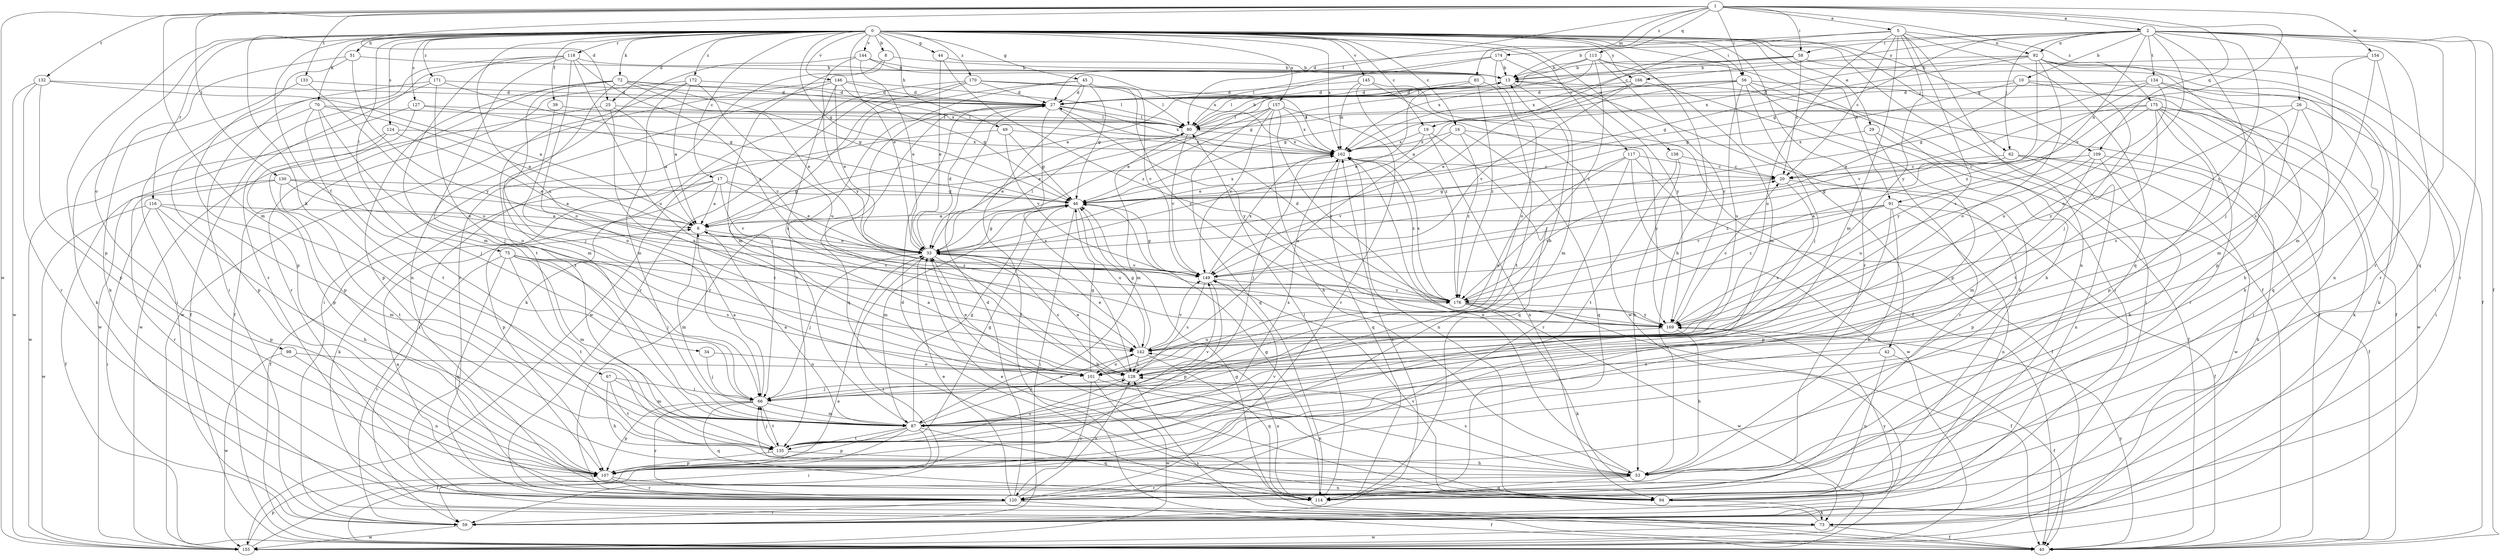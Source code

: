 strict digraph  {
0;
1;
2;
5;
6;
8;
10;
13;
16;
17;
19;
20;
25;
26;
27;
29;
33;
34;
39;
40;
42;
44;
45;
46;
49;
51;
53;
56;
58;
59;
62;
66;
67;
70;
72;
73;
75;
80;
83;
87;
91;
92;
94;
98;
101;
107;
109;
113;
114;
116;
117;
118;
120;
124;
127;
128;
130;
132;
133;
134;
135;
138;
142;
144;
145;
146;
149;
154;
155;
157;
162;
166;
169;
170;
171;
172;
174;
175;
176;
0 -> 8  [label=b];
0 -> 16  [label=c];
0 -> 17  [label=c];
0 -> 19  [label=c];
0 -> 25  [label=d];
0 -> 29  [label=e];
0 -> 33  [label=e];
0 -> 34  [label=f];
0 -> 39  [label=f];
0 -> 40  [label=f];
0 -> 42  [label=g];
0 -> 44  [label=g];
0 -> 45  [label=g];
0 -> 46  [label=g];
0 -> 49  [label=h];
0 -> 51  [label=h];
0 -> 53  [label=h];
0 -> 56  [label=i];
0 -> 62  [label=j];
0 -> 67  [label=k];
0 -> 70  [label=k];
0 -> 72  [label=k];
0 -> 75  [label=l];
0 -> 91  [label=n];
0 -> 98  [label=o];
0 -> 107  [label=p];
0 -> 109  [label=q];
0 -> 116  [label=r];
0 -> 117  [label=r];
0 -> 118  [label=r];
0 -> 120  [label=r];
0 -> 124  [label=s];
0 -> 127  [label=s];
0 -> 138  [label=u];
0 -> 142  [label=u];
0 -> 144  [label=v];
0 -> 145  [label=v];
0 -> 146  [label=v];
0 -> 157  [label=x];
0 -> 162  [label=x];
0 -> 166  [label=y];
0 -> 170  [label=z];
0 -> 171  [label=z];
0 -> 172  [label=z];
1 -> 2  [label=a];
1 -> 5  [label=a];
1 -> 25  [label=d];
1 -> 56  [label=i];
1 -> 58  [label=i];
1 -> 80  [label=l];
1 -> 83  [label=m];
1 -> 87  [label=m];
1 -> 109  [label=q];
1 -> 113  [label=q];
1 -> 130  [label=t];
1 -> 132  [label=t];
1 -> 133  [label=t];
1 -> 149  [label=v];
1 -> 154  [label=w];
1 -> 155  [label=w];
1 -> 174  [label=z];
1 -> 175  [label=z];
2 -> 10  [label=b];
2 -> 13  [label=b];
2 -> 26  [label=d];
2 -> 40  [label=f];
2 -> 46  [label=g];
2 -> 58  [label=i];
2 -> 59  [label=i];
2 -> 62  [label=j];
2 -> 66  [label=j];
2 -> 91  [label=n];
2 -> 92  [label=n];
2 -> 101  [label=o];
2 -> 114  [label=q];
2 -> 120  [label=r];
2 -> 134  [label=t];
2 -> 166  [label=y];
2 -> 169  [label=y];
5 -> 19  [label=c];
5 -> 20  [label=c];
5 -> 27  [label=d];
5 -> 87  [label=m];
5 -> 92  [label=n];
5 -> 94  [label=n];
5 -> 101  [label=o];
5 -> 114  [label=q];
5 -> 128  [label=s];
5 -> 169  [label=y];
6 -> 33  [label=e];
6 -> 87  [label=m];
6 -> 176  [label=z];
8 -> 13  [label=b];
8 -> 87  [label=m];
8 -> 120  [label=r];
10 -> 27  [label=d];
10 -> 33  [label=e];
10 -> 46  [label=g];
10 -> 53  [label=h];
10 -> 73  [label=k];
13 -> 27  [label=d];
13 -> 33  [label=e];
13 -> 40  [label=f];
13 -> 80  [label=l];
13 -> 87  [label=m];
16 -> 114  [label=q];
16 -> 142  [label=u];
16 -> 162  [label=x];
16 -> 169  [label=y];
16 -> 176  [label=z];
17 -> 6  [label=a];
17 -> 33  [label=e];
17 -> 40  [label=f];
17 -> 46  [label=g];
17 -> 73  [label=k];
17 -> 107  [label=p];
17 -> 149  [label=v];
19 -> 33  [label=e];
19 -> 94  [label=n];
19 -> 114  [label=q];
19 -> 162  [label=x];
20 -> 46  [label=g];
20 -> 107  [label=p];
20 -> 128  [label=s];
25 -> 6  [label=a];
25 -> 80  [label=l];
25 -> 128  [label=s];
25 -> 155  [label=w];
26 -> 53  [label=h];
26 -> 59  [label=i];
26 -> 80  [label=l];
26 -> 128  [label=s];
26 -> 169  [label=y];
27 -> 80  [label=l];
27 -> 114  [label=q];
27 -> 128  [label=s];
27 -> 135  [label=t];
27 -> 162  [label=x];
27 -> 169  [label=y];
29 -> 40  [label=f];
29 -> 120  [label=r];
29 -> 162  [label=x];
33 -> 27  [label=d];
33 -> 46  [label=g];
33 -> 53  [label=h];
33 -> 59  [label=i];
33 -> 66  [label=j];
33 -> 80  [label=l];
33 -> 128  [label=s];
33 -> 149  [label=v];
34 -> 66  [label=j];
34 -> 101  [label=o];
39 -> 80  [label=l];
39 -> 101  [label=o];
40 -> 46  [label=g];
40 -> 128  [label=s];
40 -> 169  [label=y];
42 -> 40  [label=f];
42 -> 94  [label=n];
42 -> 128  [label=s];
44 -> 13  [label=b];
44 -> 33  [label=e];
44 -> 176  [label=z];
45 -> 27  [label=d];
45 -> 40  [label=f];
45 -> 46  [label=g];
45 -> 120  [label=r];
45 -> 149  [label=v];
45 -> 155  [label=w];
45 -> 169  [label=y];
46 -> 6  [label=a];
46 -> 59  [label=i];
46 -> 87  [label=m];
46 -> 142  [label=u];
46 -> 162  [label=x];
49 -> 46  [label=g];
49 -> 59  [label=i];
49 -> 149  [label=v];
49 -> 162  [label=x];
51 -> 13  [label=b];
51 -> 73  [label=k];
51 -> 107  [label=p];
51 -> 169  [label=y];
53 -> 114  [label=q];
53 -> 120  [label=r];
53 -> 128  [label=s];
53 -> 162  [label=x];
56 -> 6  [label=a];
56 -> 27  [label=d];
56 -> 40  [label=f];
56 -> 46  [label=g];
56 -> 53  [label=h];
56 -> 59  [label=i];
56 -> 66  [label=j];
56 -> 142  [label=u];
58 -> 13  [label=b];
58 -> 20  [label=c];
58 -> 80  [label=l];
58 -> 94  [label=n];
58 -> 162  [label=x];
59 -> 155  [label=w];
59 -> 162  [label=x];
59 -> 169  [label=y];
62 -> 20  [label=c];
62 -> 40  [label=f];
62 -> 94  [label=n];
62 -> 155  [label=w];
62 -> 176  [label=z];
66 -> 6  [label=a];
66 -> 13  [label=b];
66 -> 87  [label=m];
66 -> 107  [label=p];
66 -> 114  [label=q];
66 -> 120  [label=r];
66 -> 135  [label=t];
67 -> 53  [label=h];
67 -> 66  [label=j];
67 -> 87  [label=m];
67 -> 135  [label=t];
70 -> 6  [label=a];
70 -> 66  [label=j];
70 -> 80  [label=l];
70 -> 101  [label=o];
70 -> 107  [label=p];
70 -> 135  [label=t];
72 -> 27  [label=d];
72 -> 33  [label=e];
72 -> 46  [label=g];
72 -> 66  [label=j];
72 -> 87  [label=m];
72 -> 107  [label=p];
72 -> 120  [label=r];
72 -> 162  [label=x];
73 -> 40  [label=f];
73 -> 149  [label=v];
73 -> 155  [label=w];
75 -> 59  [label=i];
75 -> 66  [label=j];
75 -> 87  [label=m];
75 -> 114  [label=q];
75 -> 128  [label=s];
75 -> 135  [label=t];
75 -> 149  [label=v];
75 -> 176  [label=z];
80 -> 13  [label=b];
80 -> 33  [label=e];
80 -> 87  [label=m];
80 -> 149  [label=v];
80 -> 162  [label=x];
83 -> 27  [label=d];
83 -> 33  [label=e];
83 -> 135  [label=t];
83 -> 176  [label=z];
87 -> 6  [label=a];
87 -> 40  [label=f];
87 -> 46  [label=g];
87 -> 59  [label=i];
87 -> 107  [label=p];
87 -> 114  [label=q];
87 -> 135  [label=t];
87 -> 142  [label=u];
87 -> 149  [label=v];
91 -> 6  [label=a];
91 -> 40  [label=f];
91 -> 53  [label=h];
91 -> 94  [label=n];
91 -> 107  [label=p];
91 -> 149  [label=v];
91 -> 176  [label=z];
92 -> 13  [label=b];
92 -> 40  [label=f];
92 -> 46  [label=g];
92 -> 59  [label=i];
92 -> 66  [label=j];
92 -> 101  [label=o];
92 -> 107  [label=p];
92 -> 162  [label=x];
92 -> 176  [label=z];
94 -> 13  [label=b];
94 -> 27  [label=d];
94 -> 33  [label=e];
94 -> 66  [label=j];
94 -> 73  [label=k];
98 -> 94  [label=n];
98 -> 101  [label=o];
98 -> 155  [label=w];
101 -> 33  [label=e];
101 -> 46  [label=g];
101 -> 94  [label=n];
101 -> 120  [label=r];
101 -> 155  [label=w];
107 -> 94  [label=n];
107 -> 120  [label=r];
107 -> 149  [label=v];
109 -> 20  [label=c];
109 -> 53  [label=h];
109 -> 73  [label=k];
109 -> 87  [label=m];
109 -> 142  [label=u];
113 -> 13  [label=b];
113 -> 46  [label=g];
113 -> 59  [label=i];
113 -> 87  [label=m];
113 -> 162  [label=x];
113 -> 169  [label=y];
113 -> 176  [label=z];
114 -> 6  [label=a];
114 -> 33  [label=e];
114 -> 46  [label=g];
114 -> 80  [label=l];
114 -> 142  [label=u];
116 -> 6  [label=a];
116 -> 53  [label=h];
116 -> 59  [label=i];
116 -> 87  [label=m];
116 -> 107  [label=p];
116 -> 155  [label=w];
117 -> 20  [label=c];
117 -> 40  [label=f];
117 -> 101  [label=o];
117 -> 120  [label=r];
117 -> 149  [label=v];
117 -> 155  [label=w];
118 -> 13  [label=b];
118 -> 59  [label=i];
118 -> 87  [label=m];
118 -> 101  [label=o];
118 -> 120  [label=r];
118 -> 135  [label=t];
118 -> 142  [label=u];
118 -> 176  [label=z];
120 -> 27  [label=d];
120 -> 33  [label=e];
120 -> 40  [label=f];
120 -> 59  [label=i];
120 -> 128  [label=s];
124 -> 33  [label=e];
124 -> 107  [label=p];
124 -> 155  [label=w];
124 -> 162  [label=x];
127 -> 80  [label=l];
127 -> 107  [label=p];
127 -> 149  [label=v];
127 -> 155  [label=w];
128 -> 6  [label=a];
128 -> 33  [label=e];
128 -> 66  [label=j];
130 -> 6  [label=a];
130 -> 33  [label=e];
130 -> 40  [label=f];
130 -> 46  [label=g];
130 -> 120  [label=r];
130 -> 135  [label=t];
132 -> 6  [label=a];
132 -> 27  [label=d];
132 -> 107  [label=p];
132 -> 120  [label=r];
132 -> 155  [label=w];
133 -> 27  [label=d];
133 -> 73  [label=k];
133 -> 142  [label=u];
134 -> 27  [label=d];
134 -> 46  [label=g];
134 -> 87  [label=m];
134 -> 114  [label=q];
134 -> 142  [label=u];
134 -> 149  [label=v];
135 -> 46  [label=g];
135 -> 53  [label=h];
135 -> 66  [label=j];
135 -> 107  [label=p];
135 -> 128  [label=s];
135 -> 162  [label=x];
138 -> 20  [label=c];
138 -> 53  [label=h];
138 -> 135  [label=t];
142 -> 33  [label=e];
142 -> 46  [label=g];
142 -> 101  [label=o];
142 -> 114  [label=q];
142 -> 128  [label=s];
142 -> 149  [label=v];
144 -> 13  [label=b];
144 -> 33  [label=e];
144 -> 94  [label=n];
144 -> 162  [label=x];
144 -> 169  [label=y];
145 -> 27  [label=d];
145 -> 40  [label=f];
145 -> 155  [label=w];
145 -> 162  [label=x];
145 -> 176  [label=z];
146 -> 27  [label=d];
146 -> 33  [label=e];
146 -> 46  [label=g];
146 -> 59  [label=i];
146 -> 80  [label=l];
146 -> 128  [label=s];
146 -> 155  [label=w];
149 -> 46  [label=g];
149 -> 107  [label=p];
149 -> 128  [label=s];
149 -> 162  [label=x];
149 -> 176  [label=z];
154 -> 13  [label=b];
154 -> 87  [label=m];
154 -> 120  [label=r];
154 -> 128  [label=s];
155 -> 33  [label=e];
155 -> 107  [label=p];
157 -> 33  [label=e];
157 -> 53  [label=h];
157 -> 80  [label=l];
157 -> 114  [label=q];
157 -> 120  [label=r];
157 -> 149  [label=v];
157 -> 162  [label=x];
157 -> 169  [label=y];
162 -> 20  [label=c];
162 -> 66  [label=j];
162 -> 94  [label=n];
162 -> 114  [label=q];
162 -> 176  [label=z];
166 -> 27  [label=d];
166 -> 33  [label=e];
166 -> 107  [label=p];
166 -> 149  [label=v];
169 -> 20  [label=c];
169 -> 53  [label=h];
169 -> 142  [label=u];
170 -> 27  [label=d];
170 -> 66  [label=j];
170 -> 73  [label=k];
170 -> 80  [label=l];
170 -> 120  [label=r];
170 -> 162  [label=x];
171 -> 27  [label=d];
171 -> 40  [label=f];
171 -> 46  [label=g];
171 -> 59  [label=i];
171 -> 66  [label=j];
172 -> 6  [label=a];
172 -> 27  [label=d];
172 -> 40  [label=f];
172 -> 87  [label=m];
172 -> 135  [label=t];
172 -> 142  [label=u];
174 -> 6  [label=a];
174 -> 13  [label=b];
174 -> 80  [label=l];
174 -> 101  [label=o];
174 -> 169  [label=y];
175 -> 20  [label=c];
175 -> 59  [label=i];
175 -> 73  [label=k];
175 -> 80  [label=l];
175 -> 107  [label=p];
175 -> 120  [label=r];
175 -> 135  [label=t];
175 -> 155  [label=w];
175 -> 169  [label=y];
176 -> 20  [label=c];
176 -> 27  [label=d];
176 -> 40  [label=f];
176 -> 73  [label=k];
176 -> 155  [label=w];
176 -> 162  [label=x];
176 -> 169  [label=y];
}

